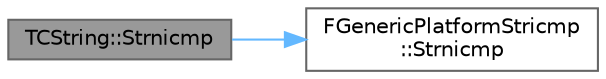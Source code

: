 digraph "TCString::Strnicmp"
{
 // INTERACTIVE_SVG=YES
 // LATEX_PDF_SIZE
  bgcolor="transparent";
  edge [fontname=Helvetica,fontsize=10,labelfontname=Helvetica,labelfontsize=10];
  node [fontname=Helvetica,fontsize=10,shape=box,height=0.2,width=0.4];
  rankdir="LR";
  Node1 [id="Node000001",label="TCString::Strnicmp",height=0.2,width=0.4,color="gray40", fillcolor="grey60", style="filled", fontcolor="black",tooltip="strnicmp wrapper"];
  Node1 -> Node2 [id="edge1_Node000001_Node000002",color="steelblue1",style="solid",tooltip=" "];
  Node2 [id="Node000002",label="FGenericPlatformStricmp\l::Strnicmp",height=0.2,width=0.4,color="grey40", fillcolor="white", style="filled",URL="$db/dd5/structFGenericPlatformStricmp.html#a7e104aa68e47503b9e06636234bfba39",tooltip=" "];
}

